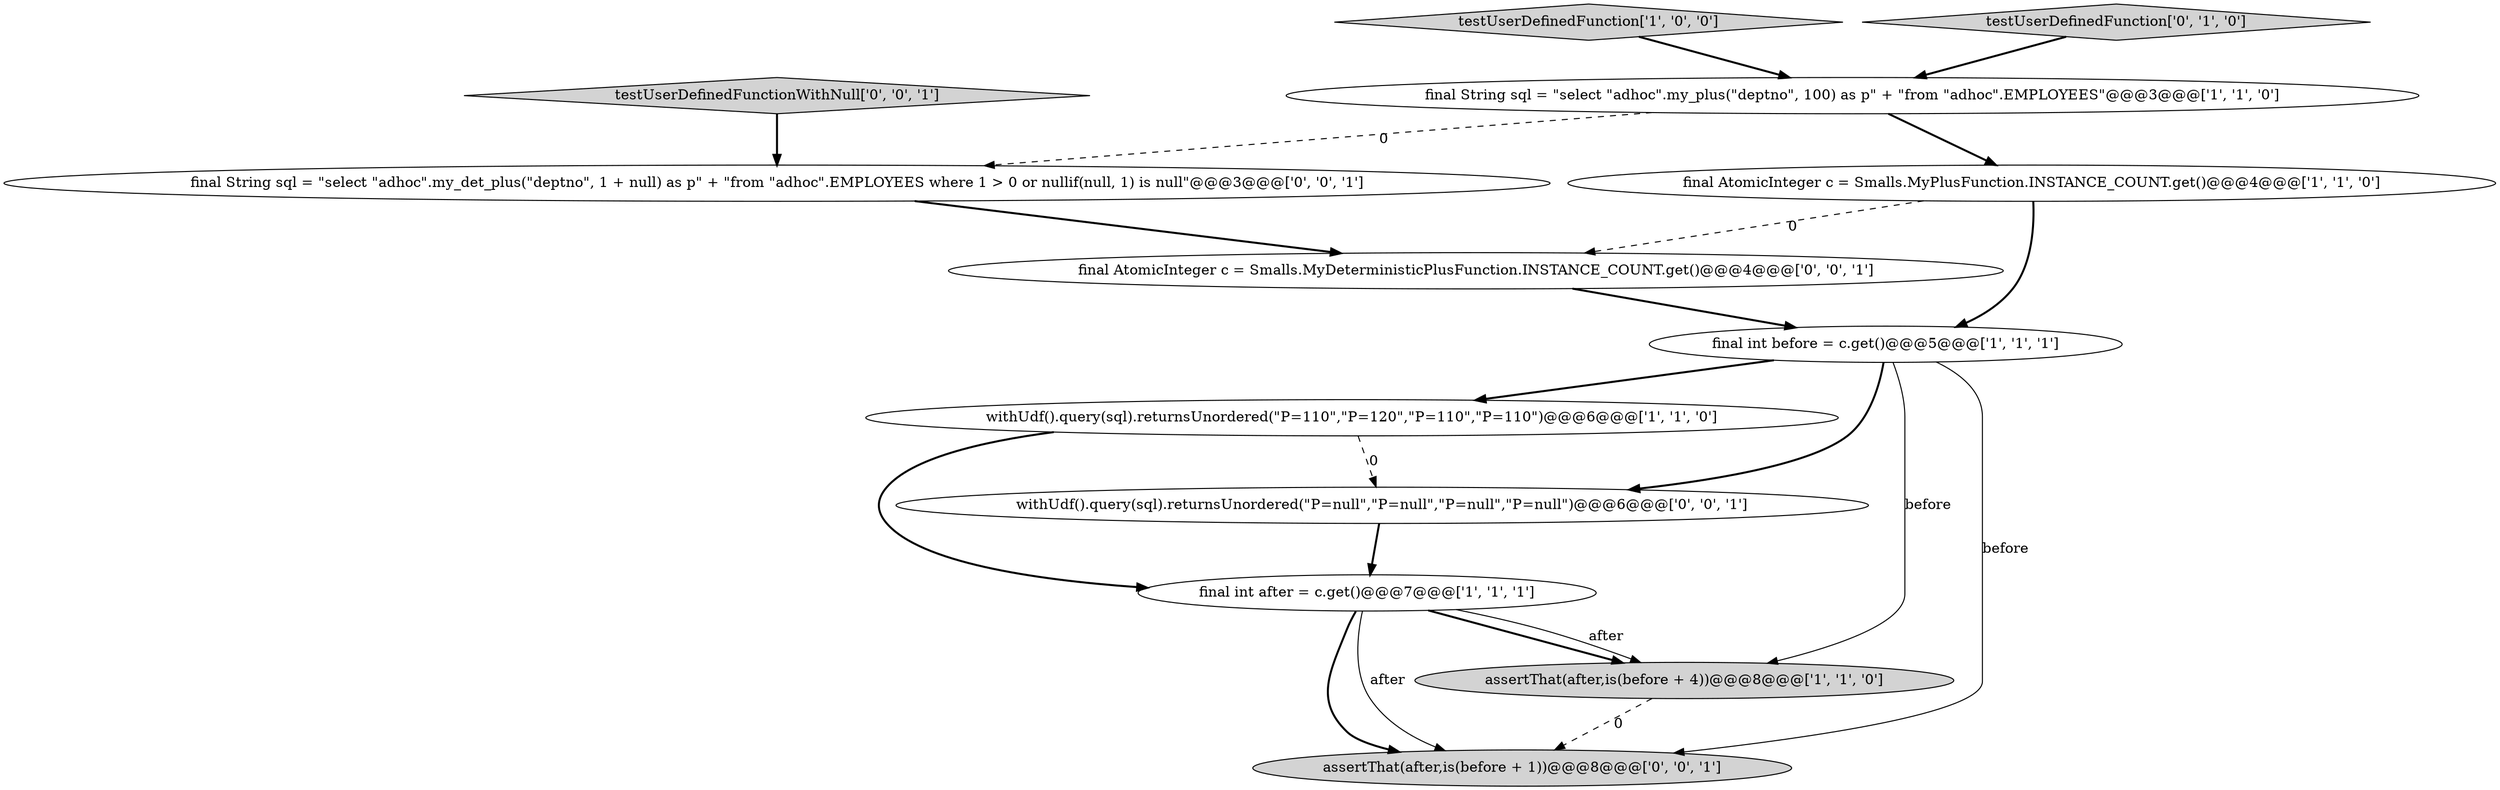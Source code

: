 digraph {
2 [style = filled, label = "withUdf().query(sql).returnsUnordered(\"P=110\",\"P=120\",\"P=110\",\"P=110\")@@@6@@@['1', '1', '0']", fillcolor = white, shape = ellipse image = "AAA0AAABBB1BBB"];
12 [style = filled, label = "testUserDefinedFunctionWithNull['0', '0', '1']", fillcolor = lightgray, shape = diamond image = "AAA0AAABBB3BBB"];
4 [style = filled, label = "final AtomicInteger c = Smalls.MyPlusFunction.INSTANCE_COUNT.get()@@@4@@@['1', '1', '0']", fillcolor = white, shape = ellipse image = "AAA0AAABBB1BBB"];
5 [style = filled, label = "assertThat(after,is(before + 4))@@@8@@@['1', '1', '0']", fillcolor = lightgray, shape = ellipse image = "AAA0AAABBB1BBB"];
9 [style = filled, label = "assertThat(after,is(before + 1))@@@8@@@['0', '0', '1']", fillcolor = lightgray, shape = ellipse image = "AAA0AAABBB3BBB"];
1 [style = filled, label = "testUserDefinedFunction['1', '0', '0']", fillcolor = lightgray, shape = diamond image = "AAA0AAABBB1BBB"];
3 [style = filled, label = "final int after = c.get()@@@7@@@['1', '1', '1']", fillcolor = white, shape = ellipse image = "AAA0AAABBB1BBB"];
8 [style = filled, label = "final AtomicInteger c = Smalls.MyDeterministicPlusFunction.INSTANCE_COUNT.get()@@@4@@@['0', '0', '1']", fillcolor = white, shape = ellipse image = "AAA0AAABBB3BBB"];
6 [style = filled, label = "final String sql = \"select \"adhoc\".my_plus(\"deptno\", 100) as p\" + \"from \"adhoc\".EMPLOYEES\"@@@3@@@['1', '1', '0']", fillcolor = white, shape = ellipse image = "AAA0AAABBB1BBB"];
7 [style = filled, label = "testUserDefinedFunction['0', '1', '0']", fillcolor = lightgray, shape = diamond image = "AAA0AAABBB2BBB"];
10 [style = filled, label = "withUdf().query(sql).returnsUnordered(\"P=null\",\"P=null\",\"P=null\",\"P=null\")@@@6@@@['0', '0', '1']", fillcolor = white, shape = ellipse image = "AAA0AAABBB3BBB"];
11 [style = filled, label = "final String sql = \"select \"adhoc\".my_det_plus(\"deptno\", 1 + null) as p\" + \"from \"adhoc\".EMPLOYEES where 1 > 0 or nullif(null, 1) is null\"@@@3@@@['0', '0', '1']", fillcolor = white, shape = ellipse image = "AAA0AAABBB3BBB"];
0 [style = filled, label = "final int before = c.get()@@@5@@@['1', '1', '1']", fillcolor = white, shape = ellipse image = "AAA0AAABBB1BBB"];
2->3 [style = bold, label=""];
0->2 [style = bold, label=""];
6->11 [style = dashed, label="0"];
12->11 [style = bold, label=""];
10->3 [style = bold, label=""];
5->9 [style = dashed, label="0"];
0->5 [style = solid, label="before"];
2->10 [style = dashed, label="0"];
4->0 [style = bold, label=""];
8->0 [style = bold, label=""];
3->9 [style = bold, label=""];
6->4 [style = bold, label=""];
3->5 [style = bold, label=""];
0->10 [style = bold, label=""];
1->6 [style = bold, label=""];
0->9 [style = solid, label="before"];
7->6 [style = bold, label=""];
4->8 [style = dashed, label="0"];
11->8 [style = bold, label=""];
3->5 [style = solid, label="after"];
3->9 [style = solid, label="after"];
}
